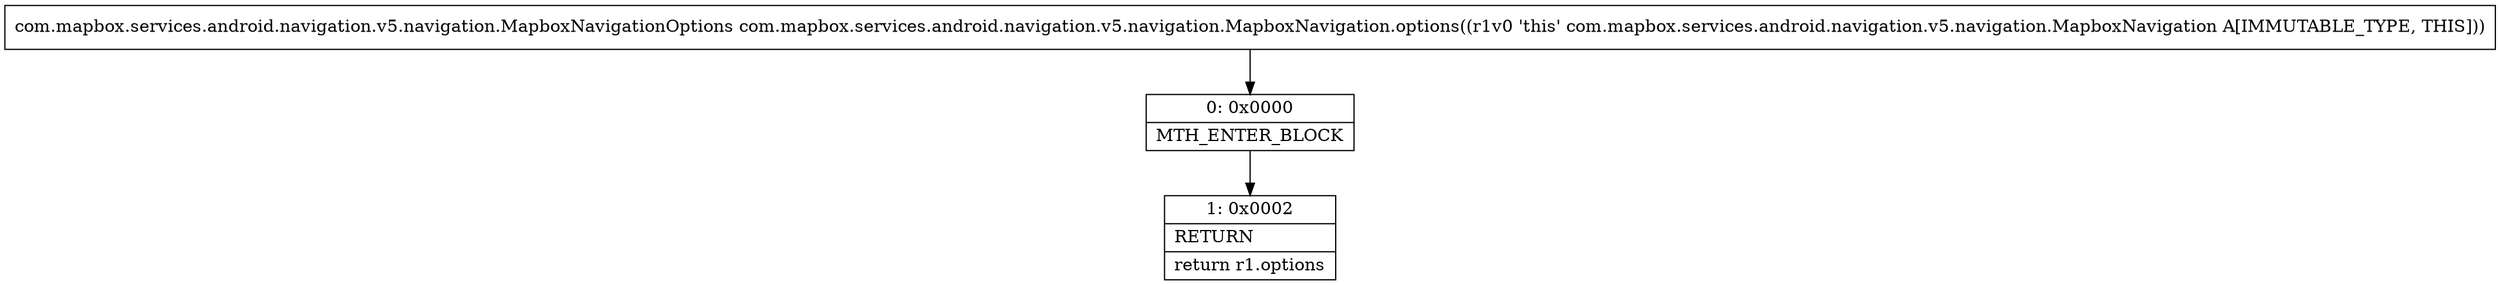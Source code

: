 digraph "CFG forcom.mapbox.services.android.navigation.v5.navigation.MapboxNavigation.options()Lcom\/mapbox\/services\/android\/navigation\/v5\/navigation\/MapboxNavigationOptions;" {
Node_0 [shape=record,label="{0\:\ 0x0000|MTH_ENTER_BLOCK\l}"];
Node_1 [shape=record,label="{1\:\ 0x0002|RETURN\l|return r1.options\l}"];
MethodNode[shape=record,label="{com.mapbox.services.android.navigation.v5.navigation.MapboxNavigationOptions com.mapbox.services.android.navigation.v5.navigation.MapboxNavigation.options((r1v0 'this' com.mapbox.services.android.navigation.v5.navigation.MapboxNavigation A[IMMUTABLE_TYPE, THIS])) }"];
MethodNode -> Node_0;
Node_0 -> Node_1;
}

